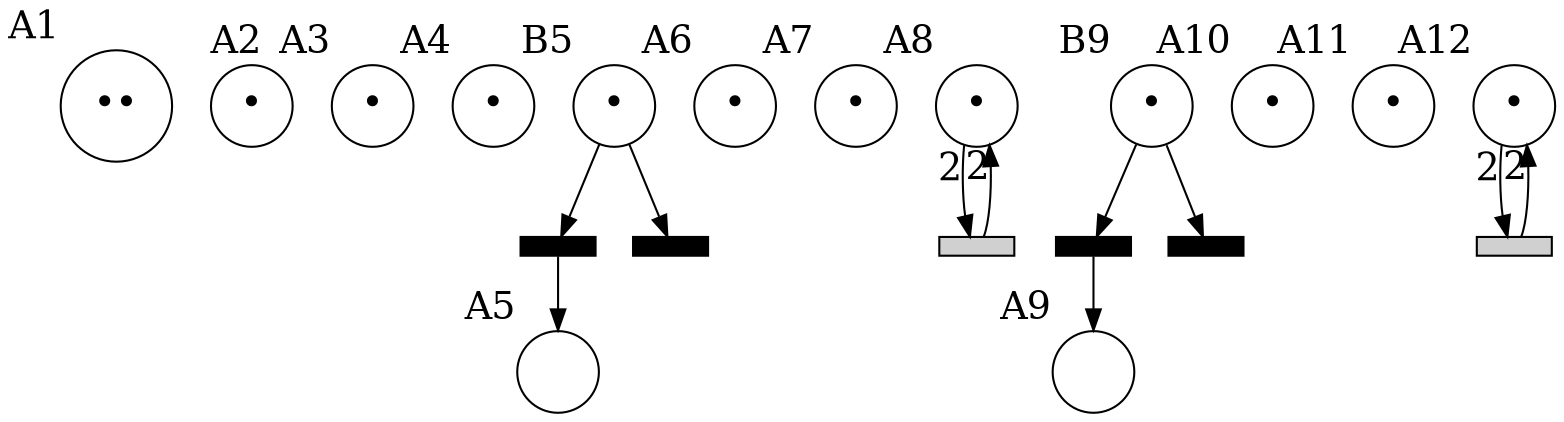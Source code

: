 digraph G {

	node[fontsize=18];
	edge[fontsize=18];
	A1 [shape=circle,xlabel="A1",label="••",pos="0.000000,0.000000!"];
	A2 [shape=circle,xlabel="A2",label="•",pos="0.000000,-0.746947!"];
	A3 [shape=circle,xlabel="A3",label="•",pos="0.000000,-1.493894!"];
	A4 [shape=circle,xlabel="A4",label="•",pos="0.000000,-2.240841!"];
	A5 [shape=circle,xlabel="A5",label=" ",pos="-0.746947,-2.614314!"];
	B5 [shape=circle,xlabel="B5",label="•",pos="-0.746947,-1.601814!"];
	A6 [shape=circle,xlabel="A6",label="•",pos="-1.493894,-2.987788!"];
	A7 [shape=circle,xlabel="A7",label="•",pos="-2.240841,-3.361261!"];
	A8 [shape=circle,xlabel="A8",label="•",pos="-2.987788,-3.734735!"];
	A9 [shape=circle,xlabel="A9",label=" ",pos="0.746947,-2.614314!"];
	B9 [shape=circle,xlabel="B9",label="•",pos="0.746947,-1.601814!"];
	A10 [shape=circle,xlabel="A10",label="•",pos="1.493894,-2.987788!"];
	A11 [shape=circle,xlabel="A11",label="•",pos="2.240841,-3.361261!"];
	A12 [shape=circle,xlabel="A12",label="•",pos="2.987788,-3.734735!"];
	tb5 [shape=rect,fixedsize=true,height=0.12,width=0.5,style=filled,fillcolor=black,xlabel="",label="",pos="-0.746947,-2.108064!"];
	tAb5 [shape=rect,fixedsize=true,height=0.12,width=0.5,style=filled,fillcolor=black,xlabel="",label="",pos="-0.746947,-1.095564!"];
	tb9 [shape=rect,fixedsize=true,height=0.12,width=0.5,style=filled,fillcolor=black,xlabel="",label="",pos="0.746947,-2.108064!"];
	tAb9 [shape=rect,fixedsize=true,height=0.12,width=0.5,style=filled,fillcolor=black,xlabel="",label="",pos="0.746947,-1.095564!"];
	tloop8 [shape=rect,fixedsize=true,height=0.12,width=0.5,style=filled,fillcolor="#D0D0D0",xlabel="",label="",pos="-2.987788,-4.484735!"];
	tloop12 [shape=rect,fixedsize=true,height=0.12,width=0.5,style=filled,fillcolor="#D0D0D0",xlabel="",label="",pos="2.987788,-4.484735!"];
	B5 -> tb5;
	B5 -> tAb5;
	B9 -> tb9;
	B9 -> tAb9;
	A8 -> tloop8 [xlabel="2"];
	A12 -> tloop12 [xlabel="2"];
	tb5 -> A5;
	tb9 -> A9;
	tloop8 -> A8 [xlabel="2"];
	tloop12 -> A12 [xlabel="2"];
}
